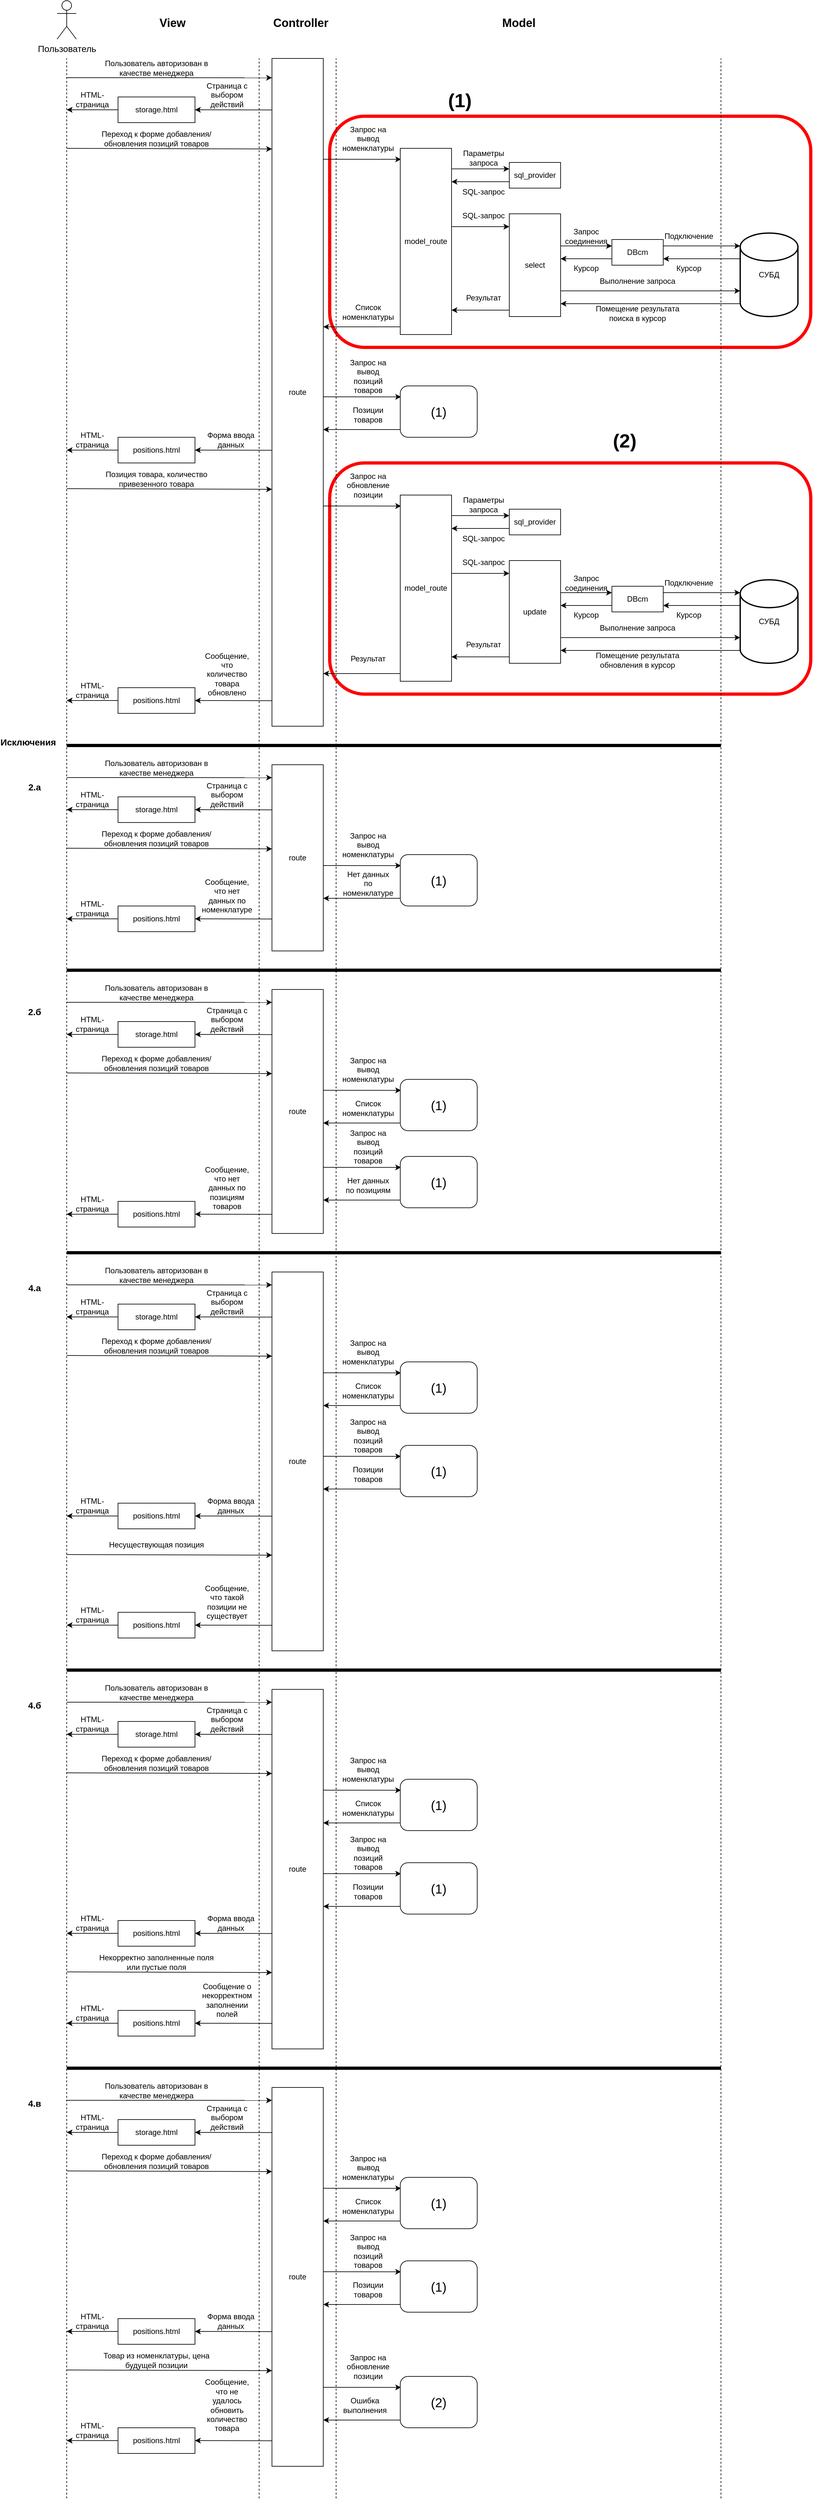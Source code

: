 <mxfile version="26.0.4">
  <diagram name="Страница — 1" id="qYMcQZidO0-yW6cIo81G">
    <mxGraphModel dx="2193" dy="1055" grid="1" gridSize="10" guides="0" tooltips="1" connect="0" arrows="0" fold="1" page="0" pageScale="1" pageWidth="827" pageHeight="1169" math="0" shadow="0">
      <root>
        <mxCell id="0" />
        <mxCell id="1" parent="0" />
        <mxCell id="ZzH8zip-plvJm0lQ5IYc-30" value="" style="rounded=1;whiteSpace=wrap;html=1;textOpacity=0;strokeWidth=5;perimeterSpacing=0;fillColor=none;strokeColor=#ff0000;" parent="1" vertex="1">
          <mxGeometry x="450" y="790" width="750" height="360" as="geometry" />
        </mxCell>
        <mxCell id="RGtAdJCoP5h75ATYD8qg-53" value="" style="rounded=1;whiteSpace=wrap;html=1;textOpacity=0;strokeWidth=5;perimeterSpacing=0;fillColor=none;strokeColor=#ff0000;" parent="1" vertex="1">
          <mxGeometry x="450" y="250" width="750" height="360" as="geometry" />
        </mxCell>
        <mxCell id="RGtAdJCoP5h75ATYD8qg-1" value="&lt;font style=&quot;font-size: 14px;&quot;&gt;Пользователь&lt;/font&gt;&lt;div style=&quot;font-size: 14px;&quot;&gt;&lt;br&gt;&lt;/div&gt;" style="shape=umlActor;verticalLabelPosition=bottom;verticalAlign=top;html=1;outlineConnect=0;" parent="1" vertex="1">
          <mxGeometry x="25" y="70" width="30" height="60" as="geometry" />
        </mxCell>
        <mxCell id="RGtAdJCoP5h75ATYD8qg-4" value="" style="endArrow=none;dashed=1;html=1;rounded=0;" parent="1" edge="1">
          <mxGeometry width="50" height="50" relative="1" as="geometry">
            <mxPoint x="40" y="3960" as="sourcePoint" />
            <mxPoint x="40" y="160" as="targetPoint" />
          </mxGeometry>
        </mxCell>
        <mxCell id="RGtAdJCoP5h75ATYD8qg-5" value="" style="endArrow=classic;html=1;rounded=0;entryX=0;entryY=0.051;entryDx=0;entryDy=0;entryPerimeter=0;" parent="1" edge="1">
          <mxGeometry width="50" height="50" relative="1" as="geometry">
            <mxPoint x="40" y="190" as="sourcePoint" />
            <mxPoint x="360" y="190.09" as="targetPoint" />
          </mxGeometry>
        </mxCell>
        <mxCell id="RGtAdJCoP5h75ATYD8qg-6" value="Пользователь авторизован в качестве менеджера" style="text;html=1;align=center;verticalAlign=middle;whiteSpace=wrap;rounded=0;" parent="1" vertex="1">
          <mxGeometry x="80" y="160" width="200" height="30" as="geometry" />
        </mxCell>
        <mxCell id="RGtAdJCoP5h75ATYD8qg-7" value="route" style="rounded=0;whiteSpace=wrap;html=1;" parent="1" vertex="1">
          <mxGeometry x="360" y="160" width="80" height="1040" as="geometry" />
        </mxCell>
        <mxCell id="RGtAdJCoP5h75ATYD8qg-27" value="" style="endArrow=classic;html=1;rounded=0;exitX=0;exitY=0.136;exitDx=0;exitDy=0;exitPerimeter=0;" parent="1" edge="1">
          <mxGeometry width="50" height="50" relative="1" as="geometry">
            <mxPoint x="360" y="240.24" as="sourcePoint" />
            <mxPoint x="240" y="240" as="targetPoint" />
          </mxGeometry>
        </mxCell>
        <mxCell id="RGtAdJCoP5h75ATYD8qg-28" value="storage.html" style="rounded=0;whiteSpace=wrap;html=1;" parent="1" vertex="1">
          <mxGeometry x="120" y="220" width="120" height="40" as="geometry" />
        </mxCell>
        <mxCell id="RGtAdJCoP5h75ATYD8qg-29" value="" style="endArrow=classic;html=1;rounded=0;" parent="1" edge="1">
          <mxGeometry width="50" height="50" relative="1" as="geometry">
            <mxPoint x="120" y="240" as="sourcePoint" />
            <mxPoint x="40" y="240" as="targetPoint" />
          </mxGeometry>
        </mxCell>
        <mxCell id="RGtAdJCoP5h75ATYD8qg-30" value="" style="endArrow=classic;html=1;rounded=0;" parent="1" edge="1">
          <mxGeometry width="50" height="50" relative="1" as="geometry">
            <mxPoint x="40" y="300" as="sourcePoint" />
            <mxPoint x="360" y="301" as="targetPoint" />
          </mxGeometry>
        </mxCell>
        <mxCell id="RGtAdJCoP5h75ATYD8qg-31" value="Страница с выбором действий" style="text;html=1;align=center;verticalAlign=middle;whiteSpace=wrap;rounded=0;" parent="1" vertex="1">
          <mxGeometry x="240" y="196" width="100" height="41" as="geometry" />
        </mxCell>
        <mxCell id="RGtAdJCoP5h75ATYD8qg-32" value="HTML-страница" style="text;html=1;align=center;verticalAlign=middle;whiteSpace=wrap;rounded=0;" parent="1" vertex="1">
          <mxGeometry x="40" y="210" width="80" height="27" as="geometry" />
        </mxCell>
        <mxCell id="RGtAdJCoP5h75ATYD8qg-33" value="Переход к форме добавления/обновления позиций товаров" style="text;html=1;align=center;verticalAlign=middle;whiteSpace=wrap;rounded=0;" parent="1" vertex="1">
          <mxGeometry x="80" y="270" width="200" height="30" as="geometry" />
        </mxCell>
        <mxCell id="RGtAdJCoP5h75ATYD8qg-34" value="" style="endArrow=none;dashed=1;html=1;rounded=0;" parent="1" edge="1">
          <mxGeometry width="50" height="50" relative="1" as="geometry">
            <mxPoint x="340" y="3960" as="sourcePoint" />
            <mxPoint x="340" y="160" as="targetPoint" />
          </mxGeometry>
        </mxCell>
        <mxCell id="RGtAdJCoP5h75ATYD8qg-35" value="View" style="text;html=1;align=center;verticalAlign=middle;whiteSpace=wrap;rounded=0;fontSize=18;fontStyle=1" parent="1" vertex="1">
          <mxGeometry x="110" y="90" width="190" height="30" as="geometry" />
        </mxCell>
        <mxCell id="RGtAdJCoP5h75ATYD8qg-36" value="Controller" style="text;html=1;align=center;verticalAlign=middle;whiteSpace=wrap;rounded=0;fontSize=18;fontStyle=1" parent="1" vertex="1">
          <mxGeometry x="310" y="90" width="190" height="30" as="geometry" />
        </mxCell>
        <mxCell id="RGtAdJCoP5h75ATYD8qg-37" value="" style="endArrow=none;dashed=1;html=1;rounded=0;" parent="1" edge="1">
          <mxGeometry width="50" height="50" relative="1" as="geometry">
            <mxPoint x="460" y="3960" as="sourcePoint" />
            <mxPoint x="460" y="160" as="targetPoint" />
          </mxGeometry>
        </mxCell>
        <mxCell id="RGtAdJCoP5h75ATYD8qg-38" value="Model" style="text;html=1;align=center;verticalAlign=middle;whiteSpace=wrap;rounded=0;fontSize=18;fontStyle=1" parent="1" vertex="1">
          <mxGeometry x="650" y="90" width="190" height="30" as="geometry" />
        </mxCell>
        <mxCell id="RGtAdJCoP5h75ATYD8qg-39" value="" style="endArrow=none;dashed=1;html=1;rounded=0;" parent="1" edge="1">
          <mxGeometry width="50" height="50" relative="1" as="geometry">
            <mxPoint x="1060" y="3960" as="sourcePoint" />
            <mxPoint x="1060" y="160" as="targetPoint" />
          </mxGeometry>
        </mxCell>
        <mxCell id="RGtAdJCoP5h75ATYD8qg-54" value="(1)" style="text;html=1;align=center;verticalAlign=middle;whiteSpace=wrap;rounded=0;fontSize=30;fontStyle=1" parent="1" vertex="1">
          <mxGeometry x="633" y="210" width="40" height="30" as="geometry" />
        </mxCell>
        <mxCell id="RGtAdJCoP5h75ATYD8qg-55" value="&lt;font style=&quot;font-size: 14px;&quot;&gt;&lt;b&gt;Исключения&lt;/b&gt;&lt;/font&gt;" style="text;html=1;align=center;verticalAlign=middle;whiteSpace=wrap;rounded=0;" parent="1" vertex="1">
          <mxGeometry x="-60" y="1210" width="80" height="30" as="geometry" />
        </mxCell>
        <mxCell id="RGtAdJCoP5h75ATYD8qg-56" value="&lt;font style=&quot;font-size: 14px;&quot;&gt;&lt;b&gt;4.б&lt;/b&gt;&lt;/font&gt;" style="text;html=1;align=center;verticalAlign=middle;whiteSpace=wrap;rounded=0;" parent="1" vertex="1">
          <mxGeometry x="-50" y="2710" width="80" height="30" as="geometry" />
        </mxCell>
        <mxCell id="RGtAdJCoP5h75ATYD8qg-67" value="" style="endArrow=none;html=1;rounded=0;strokeWidth=5;" parent="1" edge="1">
          <mxGeometry width="50" height="50" relative="1" as="geometry">
            <mxPoint x="40" y="1230" as="sourcePoint" />
            <mxPoint x="1060" y="1230" as="targetPoint" />
          </mxGeometry>
        </mxCell>
        <mxCell id="HIFGjbyYwKrJUQ1s1TsJ-1" value="&lt;font style=&quot;font-size: 14px;&quot;&gt;&lt;b&gt;2.а&lt;/b&gt;&lt;/font&gt;" style="text;html=1;align=center;verticalAlign=middle;whiteSpace=wrap;rounded=0;" parent="1" vertex="1">
          <mxGeometry x="-50" y="1280" width="80" height="30" as="geometry" />
        </mxCell>
        <mxCell id="HIFGjbyYwKrJUQ1s1TsJ-7" value="" style="endArrow=none;html=1;rounded=0;strokeWidth=5;" parent="1" edge="1">
          <mxGeometry width="50" height="50" relative="1" as="geometry">
            <mxPoint x="40" y="2670" as="sourcePoint" />
            <mxPoint x="1060" y="2670" as="targetPoint" />
          </mxGeometry>
        </mxCell>
        <mxCell id="DdEWaxvUTUjRp04HUIm7-3" value="" style="endArrow=classic;html=1;rounded=0;exitX=0;exitY=0.136;exitDx=0;exitDy=0;exitPerimeter=0;" parent="1" edge="1">
          <mxGeometry width="50" height="50" relative="1" as="geometry">
            <mxPoint x="360" y="770.24" as="sourcePoint" />
            <mxPoint x="240" y="770" as="targetPoint" />
          </mxGeometry>
        </mxCell>
        <mxCell id="DdEWaxvUTUjRp04HUIm7-4" value="positions.html" style="rounded=0;whiteSpace=wrap;html=1;" parent="1" vertex="1">
          <mxGeometry x="120" y="750" width="120" height="40" as="geometry" />
        </mxCell>
        <mxCell id="DdEWaxvUTUjRp04HUIm7-5" value="Форма ввода данных" style="text;html=1;align=center;verticalAlign=middle;whiteSpace=wrap;rounded=0;" parent="1" vertex="1">
          <mxGeometry x="256" y="740" width="80" height="27" as="geometry" />
        </mxCell>
        <mxCell id="DdEWaxvUTUjRp04HUIm7-6" value="HTML-страница" style="text;html=1;align=center;verticalAlign=middle;whiteSpace=wrap;rounded=0;" parent="1" vertex="1">
          <mxGeometry x="40" y="740" width="80" height="27" as="geometry" />
        </mxCell>
        <mxCell id="DdEWaxvUTUjRp04HUIm7-7" value="" style="endArrow=classic;html=1;rounded=0;" parent="1" edge="1">
          <mxGeometry width="50" height="50" relative="1" as="geometry">
            <mxPoint x="120" y="770" as="sourcePoint" />
            <mxPoint x="40" y="770" as="targetPoint" />
          </mxGeometry>
        </mxCell>
        <mxCell id="DdEWaxvUTUjRp04HUIm7-8" value="" style="endArrow=classic;html=1;rounded=0;" parent="1" edge="1">
          <mxGeometry width="50" height="50" relative="1" as="geometry">
            <mxPoint x="40" y="830" as="sourcePoint" />
            <mxPoint x="360" y="831" as="targetPoint" />
          </mxGeometry>
        </mxCell>
        <mxCell id="DdEWaxvUTUjRp04HUIm7-9" value="Позиция товара, количество привезенного товара" style="text;html=1;align=center;verticalAlign=middle;whiteSpace=wrap;rounded=0;" parent="1" vertex="1">
          <mxGeometry x="80" y="800" width="200" height="30" as="geometry" />
        </mxCell>
        <mxCell id="DdEWaxvUTUjRp04HUIm7-14" value="" style="endArrow=classic;html=1;rounded=0;exitX=0;exitY=0.136;exitDx=0;exitDy=0;exitPerimeter=0;" parent="1" edge="1">
          <mxGeometry width="50" height="50" relative="1" as="geometry">
            <mxPoint x="360" y="1160.24" as="sourcePoint" />
            <mxPoint x="240" y="1160" as="targetPoint" />
          </mxGeometry>
        </mxCell>
        <mxCell id="DdEWaxvUTUjRp04HUIm7-15" value="positions.html" style="rounded=0;whiteSpace=wrap;html=1;" parent="1" vertex="1">
          <mxGeometry x="120" y="1140" width="120" height="40" as="geometry" />
        </mxCell>
        <mxCell id="DdEWaxvUTUjRp04HUIm7-16" value="Сообщение, что количество товара обновлено" style="text;html=1;align=center;verticalAlign=middle;whiteSpace=wrap;rounded=0;" parent="1" vertex="1">
          <mxGeometry x="250" y="1080" width="80" height="77" as="geometry" />
        </mxCell>
        <mxCell id="DdEWaxvUTUjRp04HUIm7-17" value="HTML-страница" style="text;html=1;align=center;verticalAlign=middle;whiteSpace=wrap;rounded=0;" parent="1" vertex="1">
          <mxGeometry x="40" y="1130" width="80" height="27" as="geometry" />
        </mxCell>
        <mxCell id="DdEWaxvUTUjRp04HUIm7-18" value="" style="endArrow=classic;html=1;rounded=0;" parent="1" edge="1">
          <mxGeometry width="50" height="50" relative="1" as="geometry">
            <mxPoint x="120" y="1160" as="sourcePoint" />
            <mxPoint x="40" y="1160" as="targetPoint" />
          </mxGeometry>
        </mxCell>
        <mxCell id="DdEWaxvUTUjRp04HUIm7-94" value="&lt;font style=&quot;font-size: 14px;&quot;&gt;&lt;b&gt;4.в&lt;/b&gt;&lt;/font&gt;" style="text;html=1;align=center;verticalAlign=middle;whiteSpace=wrap;rounded=0;" parent="1" vertex="1">
          <mxGeometry x="-50" y="3330" width="80" height="30" as="geometry" />
        </mxCell>
        <mxCell id="DdEWaxvUTUjRp04HUIm7-95" value="" style="endArrow=none;html=1;rounded=0;strokeWidth=5;" parent="1" edge="1">
          <mxGeometry width="50" height="50" relative="1" as="geometry">
            <mxPoint x="40" y="3290" as="sourcePoint" />
            <mxPoint x="1060" y="3290" as="targetPoint" />
          </mxGeometry>
        </mxCell>
        <mxCell id="Lu8lod0RweKCpHLHDI5q-27" value="" style="endArrow=classic;html=1;rounded=0;entryX=0.016;entryY=0.063;entryDx=0;entryDy=0;entryPerimeter=0;" parent="1" edge="1">
          <mxGeometry width="50" height="50" relative="1" as="geometry">
            <mxPoint x="440" y="317" as="sourcePoint" />
            <mxPoint x="561.28" y="317.09" as="targetPoint" />
          </mxGeometry>
        </mxCell>
        <mxCell id="Lu8lod0RweKCpHLHDI5q-28" value="Запрос на вывод номенклатуры" style="text;html=1;align=center;verticalAlign=middle;whiteSpace=wrap;rounded=0;" parent="1" vertex="1">
          <mxGeometry x="470" y="260" width="80" height="50" as="geometry" />
        </mxCell>
        <mxCell id="Lu8lod0RweKCpHLHDI5q-29" value="model_route" style="rounded=0;whiteSpace=wrap;html=1;" parent="1" vertex="1">
          <mxGeometry x="560" y="300" width="80" height="290" as="geometry" />
        </mxCell>
        <mxCell id="Lu8lod0RweKCpHLHDI5q-30" value="sql_provider" style="rounded=0;whiteSpace=wrap;html=1;" parent="1" vertex="1">
          <mxGeometry x="730" y="322" width="80" height="40" as="geometry" />
        </mxCell>
        <mxCell id="Lu8lod0RweKCpHLHDI5q-31" value="select" style="rounded=0;whiteSpace=wrap;html=1;" parent="1" vertex="1">
          <mxGeometry x="730" y="402" width="80" height="160" as="geometry" />
        </mxCell>
        <mxCell id="Lu8lod0RweKCpHLHDI5q-32" value="DBcm" style="rounded=0;whiteSpace=wrap;html=1;" parent="1" vertex="1">
          <mxGeometry x="890" y="442" width="80" height="40" as="geometry" />
        </mxCell>
        <mxCell id="Lu8lod0RweKCpHLHDI5q-33" value="СУБД" style="strokeWidth=2;html=1;shape=mxgraph.flowchart.database;whiteSpace=wrap;" parent="1" vertex="1">
          <mxGeometry x="1090" y="432" width="90" height="130" as="geometry" />
        </mxCell>
        <mxCell id="Lu8lod0RweKCpHLHDI5q-34" value="" style="endArrow=classic;html=1;rounded=0;" parent="1" edge="1">
          <mxGeometry width="50" height="50" relative="1" as="geometry">
            <mxPoint x="640" y="332" as="sourcePoint" />
            <mxPoint x="730" y="332" as="targetPoint" />
          </mxGeometry>
        </mxCell>
        <mxCell id="Lu8lod0RweKCpHLHDI5q-35" value="" style="endArrow=classic;html=1;rounded=0;" parent="1" edge="1">
          <mxGeometry width="50" height="50" relative="1" as="geometry">
            <mxPoint x="730" y="352" as="sourcePoint" />
            <mxPoint x="640" y="352" as="targetPoint" />
          </mxGeometry>
        </mxCell>
        <mxCell id="Lu8lod0RweKCpHLHDI5q-36" value="" style="endArrow=classic;html=1;rounded=0;" parent="1" edge="1">
          <mxGeometry width="50" height="50" relative="1" as="geometry">
            <mxPoint x="640" y="422" as="sourcePoint" />
            <mxPoint x="730" y="422" as="targetPoint" />
          </mxGeometry>
        </mxCell>
        <mxCell id="Lu8lod0RweKCpHLHDI5q-37" value="" style="endArrow=classic;html=1;rounded=0;" parent="1" edge="1">
          <mxGeometry width="50" height="50" relative="1" as="geometry">
            <mxPoint x="810" y="452" as="sourcePoint" />
            <mxPoint x="890" y="452" as="targetPoint" />
          </mxGeometry>
        </mxCell>
        <mxCell id="Lu8lod0RweKCpHLHDI5q-38" value="" style="endArrow=classic;html=1;rounded=0;" parent="1" edge="1">
          <mxGeometry width="50" height="50" relative="1" as="geometry">
            <mxPoint x="890" y="472" as="sourcePoint" />
            <mxPoint x="810" y="472" as="targetPoint" />
          </mxGeometry>
        </mxCell>
        <mxCell id="Lu8lod0RweKCpHLHDI5q-39" value="" style="endArrow=classic;html=1;rounded=0;entryX=0;entryY=0.154;entryDx=0;entryDy=0;entryPerimeter=0;" parent="1" target="Lu8lod0RweKCpHLHDI5q-33" edge="1">
          <mxGeometry width="50" height="50" relative="1" as="geometry">
            <mxPoint x="970" y="452" as="sourcePoint" />
            <mxPoint x="1050" y="452" as="targetPoint" />
          </mxGeometry>
        </mxCell>
        <mxCell id="Lu8lod0RweKCpHLHDI5q-40" value="" style="endArrow=classic;html=1;rounded=0;exitX=0;exitY=0.308;exitDx=0;exitDy=0;exitPerimeter=0;" parent="1" source="Lu8lod0RweKCpHLHDI5q-33" edge="1">
          <mxGeometry width="50" height="50" relative="1" as="geometry">
            <mxPoint x="1050" y="472" as="sourcePoint" />
            <mxPoint x="970" y="472" as="targetPoint" />
          </mxGeometry>
        </mxCell>
        <mxCell id="Lu8lod0RweKCpHLHDI5q-41" value="" style="endArrow=classic;html=1;rounded=0;entryX=0;entryY=0.692;entryDx=0;entryDy=0;entryPerimeter=0;" parent="1" target="Lu8lod0RweKCpHLHDI5q-33" edge="1">
          <mxGeometry width="50" height="50" relative="1" as="geometry">
            <mxPoint x="810" y="522" as="sourcePoint" />
            <mxPoint x="890" y="522" as="targetPoint" />
          </mxGeometry>
        </mxCell>
        <mxCell id="Lu8lod0RweKCpHLHDI5q-42" value="" style="endArrow=classic;html=1;rounded=0;exitX=0;exitY=0.846;exitDx=0;exitDy=0;exitPerimeter=0;" parent="1" source="Lu8lod0RweKCpHLHDI5q-33" edge="1">
          <mxGeometry width="50" height="50" relative="1" as="geometry">
            <mxPoint x="1050" y="542" as="sourcePoint" />
            <mxPoint x="810" y="542" as="targetPoint" />
          </mxGeometry>
        </mxCell>
        <mxCell id="Lu8lod0RweKCpHLHDI5q-43" value="" style="endArrow=classic;html=1;rounded=0;" parent="1" edge="1">
          <mxGeometry width="50" height="50" relative="1" as="geometry">
            <mxPoint x="730" y="552" as="sourcePoint" />
            <mxPoint x="640" y="552" as="targetPoint" />
          </mxGeometry>
        </mxCell>
        <mxCell id="Lu8lod0RweKCpHLHDI5q-44" value="Параметры запроса" style="text;html=1;align=center;verticalAlign=middle;whiteSpace=wrap;rounded=0;" parent="1" vertex="1">
          <mxGeometry x="650" y="300" width="80" height="30" as="geometry" />
        </mxCell>
        <mxCell id="Lu8lod0RweKCpHLHDI5q-45" value="SQL-запрос" style="text;html=1;align=center;verticalAlign=middle;whiteSpace=wrap;rounded=0;" parent="1" vertex="1">
          <mxGeometry x="650" y="355" width="80" height="26" as="geometry" />
        </mxCell>
        <mxCell id="Lu8lod0RweKCpHLHDI5q-46" value="SQL-запрос" style="text;html=1;align=center;verticalAlign=middle;whiteSpace=wrap;rounded=0;" parent="1" vertex="1">
          <mxGeometry x="650" y="392" width="80" height="26" as="geometry" />
        </mxCell>
        <mxCell id="Lu8lod0RweKCpHLHDI5q-47" value="Запрос соединения" style="text;html=1;align=center;verticalAlign=middle;whiteSpace=wrap;rounded=0;" parent="1" vertex="1">
          <mxGeometry x="810" y="422" width="80" height="30" as="geometry" />
        </mxCell>
        <mxCell id="Lu8lod0RweKCpHLHDI5q-48" value="Курсор" style="text;html=1;align=center;verticalAlign=middle;whiteSpace=wrap;rounded=0;" parent="1" vertex="1">
          <mxGeometry x="810" y="472" width="80" height="30" as="geometry" />
        </mxCell>
        <mxCell id="Lu8lod0RweKCpHLHDI5q-49" value="Подключение" style="text;html=1;align=center;verticalAlign=middle;whiteSpace=wrap;rounded=0;" parent="1" vertex="1">
          <mxGeometry x="970" y="422" width="80" height="30" as="geometry" />
        </mxCell>
        <mxCell id="Lu8lod0RweKCpHLHDI5q-50" value="Курсор" style="text;html=1;align=center;verticalAlign=middle;whiteSpace=wrap;rounded=0;" parent="1" vertex="1">
          <mxGeometry x="970" y="472" width="80" height="30" as="geometry" />
        </mxCell>
        <mxCell id="Lu8lod0RweKCpHLHDI5q-51" value="Выполнение запроса" style="text;html=1;align=center;verticalAlign=middle;whiteSpace=wrap;rounded=0;" parent="1" vertex="1">
          <mxGeometry x="860" y="492" width="140" height="30" as="geometry" />
        </mxCell>
        <mxCell id="Lu8lod0RweKCpHLHDI5q-52" value="Помещение результата поиска в курсор" style="text;html=1;align=center;verticalAlign=middle;whiteSpace=wrap;rounded=0;" parent="1" vertex="1">
          <mxGeometry x="860" y="542" width="140" height="30" as="geometry" />
        </mxCell>
        <mxCell id="Lu8lod0RweKCpHLHDI5q-53" value="Результат" style="text;html=1;align=center;verticalAlign=middle;whiteSpace=wrap;rounded=0;" parent="1" vertex="1">
          <mxGeometry x="650" y="518" width="80" height="30" as="geometry" />
        </mxCell>
        <mxCell id="Lu8lod0RweKCpHLHDI5q-56" value="" style="endArrow=classic;html=1;rounded=0;" parent="1" edge="1">
          <mxGeometry width="50" height="50" relative="1" as="geometry">
            <mxPoint x="560" y="578" as="sourcePoint" />
            <mxPoint x="440" y="578" as="targetPoint" />
          </mxGeometry>
        </mxCell>
        <mxCell id="Lu8lod0RweKCpHLHDI5q-57" value="Список номенклатуры" style="text;html=1;align=center;verticalAlign=middle;whiteSpace=wrap;rounded=0;" parent="1" vertex="1">
          <mxGeometry x="470" y="540" width="80" height="30" as="geometry" />
        </mxCell>
        <mxCell id="SEVuWqQRhjCVsW-LJ6NR-1" value="" style="endArrow=classic;html=1;rounded=0;entryX=0.016;entryY=0.063;entryDx=0;entryDy=0;entryPerimeter=0;" parent="1" edge="1">
          <mxGeometry width="50" height="50" relative="1" as="geometry">
            <mxPoint x="440" y="687" as="sourcePoint" />
            <mxPoint x="561.28" y="687.09" as="targetPoint" />
          </mxGeometry>
        </mxCell>
        <mxCell id="SEVuWqQRhjCVsW-LJ6NR-2" value="Запрос на вывод позиций товаров" style="text;html=1;align=center;verticalAlign=middle;whiteSpace=wrap;rounded=0;" parent="1" vertex="1">
          <mxGeometry x="470" y="630" width="80" height="50" as="geometry" />
        </mxCell>
        <mxCell id="SEVuWqQRhjCVsW-LJ6NR-3" value="" style="endArrow=classic;html=1;rounded=0;" parent="1" edge="1">
          <mxGeometry width="50" height="50" relative="1" as="geometry">
            <mxPoint x="560" y="738" as="sourcePoint" />
            <mxPoint x="440" y="738" as="targetPoint" />
          </mxGeometry>
        </mxCell>
        <mxCell id="SEVuWqQRhjCVsW-LJ6NR-4" value="Позиции товаров" style="text;html=1;align=center;verticalAlign=middle;whiteSpace=wrap;rounded=0;" parent="1" vertex="1">
          <mxGeometry x="470" y="700" width="80" height="30" as="geometry" />
        </mxCell>
        <mxCell id="SEVuWqQRhjCVsW-LJ6NR-5" value="&lt;font style=&quot;font-size: 20px;&quot;&gt;(1)&lt;/font&gt;" style="rounded=1;whiteSpace=wrap;html=1;" parent="1" vertex="1">
          <mxGeometry x="560" y="670" width="120" height="80" as="geometry" />
        </mxCell>
        <mxCell id="ZzH8zip-plvJm0lQ5IYc-1" value="" style="endArrow=classic;html=1;rounded=0;entryX=0.016;entryY=0.063;entryDx=0;entryDy=0;entryPerimeter=0;" parent="1" edge="1">
          <mxGeometry width="50" height="50" relative="1" as="geometry">
            <mxPoint x="440" y="857" as="sourcePoint" />
            <mxPoint x="561.28" y="857.09" as="targetPoint" />
          </mxGeometry>
        </mxCell>
        <mxCell id="ZzH8zip-plvJm0lQ5IYc-2" value="Запрос на обновление позиции" style="text;html=1;align=center;verticalAlign=middle;whiteSpace=wrap;rounded=0;" parent="1" vertex="1">
          <mxGeometry x="470" y="800" width="80" height="50" as="geometry" />
        </mxCell>
        <mxCell id="ZzH8zip-plvJm0lQ5IYc-3" value="model_route" style="rounded=0;whiteSpace=wrap;html=1;" parent="1" vertex="1">
          <mxGeometry x="560" y="840" width="80" height="290" as="geometry" />
        </mxCell>
        <mxCell id="ZzH8zip-plvJm0lQ5IYc-4" value="" style="endArrow=classic;html=1;rounded=0;" parent="1" edge="1">
          <mxGeometry width="50" height="50" relative="1" as="geometry">
            <mxPoint x="560" y="1118" as="sourcePoint" />
            <mxPoint x="440" y="1118" as="targetPoint" />
          </mxGeometry>
        </mxCell>
        <mxCell id="ZzH8zip-plvJm0lQ5IYc-5" value="Результат" style="text;html=1;align=center;verticalAlign=middle;whiteSpace=wrap;rounded=0;" parent="1" vertex="1">
          <mxGeometry x="470" y="1080" width="80" height="30" as="geometry" />
        </mxCell>
        <mxCell id="ZzH8zip-plvJm0lQ5IYc-6" value="sql_provider" style="rounded=0;whiteSpace=wrap;html=1;" parent="1" vertex="1">
          <mxGeometry x="730" y="862" width="80" height="40" as="geometry" />
        </mxCell>
        <mxCell id="ZzH8zip-plvJm0lQ5IYc-7" value="update" style="rounded=0;whiteSpace=wrap;html=1;" parent="1" vertex="1">
          <mxGeometry x="730" y="942" width="80" height="160" as="geometry" />
        </mxCell>
        <mxCell id="ZzH8zip-plvJm0lQ5IYc-8" value="DBcm" style="rounded=0;whiteSpace=wrap;html=1;" parent="1" vertex="1">
          <mxGeometry x="890" y="982" width="80" height="40" as="geometry" />
        </mxCell>
        <mxCell id="ZzH8zip-plvJm0lQ5IYc-9" value="СУБД" style="strokeWidth=2;html=1;shape=mxgraph.flowchart.database;whiteSpace=wrap;" parent="1" vertex="1">
          <mxGeometry x="1090" y="972" width="90" height="130" as="geometry" />
        </mxCell>
        <mxCell id="ZzH8zip-plvJm0lQ5IYc-10" value="" style="endArrow=classic;html=1;rounded=0;" parent="1" edge="1">
          <mxGeometry width="50" height="50" relative="1" as="geometry">
            <mxPoint x="640" y="872" as="sourcePoint" />
            <mxPoint x="730" y="872" as="targetPoint" />
          </mxGeometry>
        </mxCell>
        <mxCell id="ZzH8zip-plvJm0lQ5IYc-11" value="" style="endArrow=classic;html=1;rounded=0;" parent="1" edge="1">
          <mxGeometry width="50" height="50" relative="1" as="geometry">
            <mxPoint x="730" y="892" as="sourcePoint" />
            <mxPoint x="640" y="892" as="targetPoint" />
          </mxGeometry>
        </mxCell>
        <mxCell id="ZzH8zip-plvJm0lQ5IYc-12" value="" style="endArrow=classic;html=1;rounded=0;" parent="1" edge="1">
          <mxGeometry width="50" height="50" relative="1" as="geometry">
            <mxPoint x="640" y="962" as="sourcePoint" />
            <mxPoint x="730" y="962" as="targetPoint" />
          </mxGeometry>
        </mxCell>
        <mxCell id="ZzH8zip-plvJm0lQ5IYc-13" value="" style="endArrow=classic;html=1;rounded=0;" parent="1" edge="1">
          <mxGeometry width="50" height="50" relative="1" as="geometry">
            <mxPoint x="810" y="992" as="sourcePoint" />
            <mxPoint x="890" y="992" as="targetPoint" />
          </mxGeometry>
        </mxCell>
        <mxCell id="ZzH8zip-plvJm0lQ5IYc-14" value="" style="endArrow=classic;html=1;rounded=0;" parent="1" edge="1">
          <mxGeometry width="50" height="50" relative="1" as="geometry">
            <mxPoint x="890" y="1012" as="sourcePoint" />
            <mxPoint x="810" y="1012" as="targetPoint" />
          </mxGeometry>
        </mxCell>
        <mxCell id="ZzH8zip-plvJm0lQ5IYc-15" value="" style="endArrow=classic;html=1;rounded=0;entryX=0;entryY=0.154;entryDx=0;entryDy=0;entryPerimeter=0;" parent="1" target="ZzH8zip-plvJm0lQ5IYc-9" edge="1">
          <mxGeometry width="50" height="50" relative="1" as="geometry">
            <mxPoint x="970" y="992" as="sourcePoint" />
            <mxPoint x="1050" y="992" as="targetPoint" />
          </mxGeometry>
        </mxCell>
        <mxCell id="ZzH8zip-plvJm0lQ5IYc-16" value="" style="endArrow=classic;html=1;rounded=0;exitX=0;exitY=0.308;exitDx=0;exitDy=0;exitPerimeter=0;" parent="1" source="ZzH8zip-plvJm0lQ5IYc-9" edge="1">
          <mxGeometry width="50" height="50" relative="1" as="geometry">
            <mxPoint x="1050" y="1012" as="sourcePoint" />
            <mxPoint x="970" y="1012" as="targetPoint" />
          </mxGeometry>
        </mxCell>
        <mxCell id="ZzH8zip-plvJm0lQ5IYc-17" value="" style="endArrow=classic;html=1;rounded=0;entryX=0;entryY=0.692;entryDx=0;entryDy=0;entryPerimeter=0;" parent="1" target="ZzH8zip-plvJm0lQ5IYc-9" edge="1">
          <mxGeometry width="50" height="50" relative="1" as="geometry">
            <mxPoint x="810" y="1062" as="sourcePoint" />
            <mxPoint x="890" y="1062" as="targetPoint" />
          </mxGeometry>
        </mxCell>
        <mxCell id="ZzH8zip-plvJm0lQ5IYc-18" value="" style="endArrow=classic;html=1;rounded=0;exitX=0;exitY=0.846;exitDx=0;exitDy=0;exitPerimeter=0;" parent="1" source="ZzH8zip-plvJm0lQ5IYc-9" edge="1">
          <mxGeometry width="50" height="50" relative="1" as="geometry">
            <mxPoint x="1050" y="1082" as="sourcePoint" />
            <mxPoint x="810" y="1082" as="targetPoint" />
          </mxGeometry>
        </mxCell>
        <mxCell id="ZzH8zip-plvJm0lQ5IYc-19" value="" style="endArrow=classic;html=1;rounded=0;" parent="1" edge="1">
          <mxGeometry width="50" height="50" relative="1" as="geometry">
            <mxPoint x="730" y="1092" as="sourcePoint" />
            <mxPoint x="640" y="1092" as="targetPoint" />
          </mxGeometry>
        </mxCell>
        <mxCell id="ZzH8zip-plvJm0lQ5IYc-20" value="Параметры запроса" style="text;html=1;align=center;verticalAlign=middle;whiteSpace=wrap;rounded=0;" parent="1" vertex="1">
          <mxGeometry x="650" y="840" width="80" height="30" as="geometry" />
        </mxCell>
        <mxCell id="ZzH8zip-plvJm0lQ5IYc-21" value="SQL-запрос" style="text;html=1;align=center;verticalAlign=middle;whiteSpace=wrap;rounded=0;" parent="1" vertex="1">
          <mxGeometry x="650" y="895" width="80" height="26" as="geometry" />
        </mxCell>
        <mxCell id="ZzH8zip-plvJm0lQ5IYc-22" value="SQL-запрос" style="text;html=1;align=center;verticalAlign=middle;whiteSpace=wrap;rounded=0;" parent="1" vertex="1">
          <mxGeometry x="650" y="932" width="80" height="26" as="geometry" />
        </mxCell>
        <mxCell id="ZzH8zip-plvJm0lQ5IYc-23" value="Запрос соединения" style="text;html=1;align=center;verticalAlign=middle;whiteSpace=wrap;rounded=0;" parent="1" vertex="1">
          <mxGeometry x="810" y="962" width="80" height="30" as="geometry" />
        </mxCell>
        <mxCell id="ZzH8zip-plvJm0lQ5IYc-24" value="Курсор" style="text;html=1;align=center;verticalAlign=middle;whiteSpace=wrap;rounded=0;" parent="1" vertex="1">
          <mxGeometry x="810" y="1012" width="80" height="30" as="geometry" />
        </mxCell>
        <mxCell id="ZzH8zip-plvJm0lQ5IYc-25" value="Подключение" style="text;html=1;align=center;verticalAlign=middle;whiteSpace=wrap;rounded=0;" parent="1" vertex="1">
          <mxGeometry x="970" y="962" width="80" height="30" as="geometry" />
        </mxCell>
        <mxCell id="ZzH8zip-plvJm0lQ5IYc-26" value="Курсор" style="text;html=1;align=center;verticalAlign=middle;whiteSpace=wrap;rounded=0;" parent="1" vertex="1">
          <mxGeometry x="970" y="1012" width="80" height="30" as="geometry" />
        </mxCell>
        <mxCell id="ZzH8zip-plvJm0lQ5IYc-27" value="Выполнение запроса" style="text;html=1;align=center;verticalAlign=middle;whiteSpace=wrap;rounded=0;" parent="1" vertex="1">
          <mxGeometry x="860" y="1032" width="140" height="30" as="geometry" />
        </mxCell>
        <mxCell id="ZzH8zip-plvJm0lQ5IYc-28" value="Помещение результата обновления в курсор" style="text;html=1;align=center;verticalAlign=middle;whiteSpace=wrap;rounded=0;" parent="1" vertex="1">
          <mxGeometry x="860" y="1082" width="140" height="30" as="geometry" />
        </mxCell>
        <mxCell id="ZzH8zip-plvJm0lQ5IYc-29" value="Результат" style="text;html=1;align=center;verticalAlign=middle;whiteSpace=wrap;rounded=0;" parent="1" vertex="1">
          <mxGeometry x="650" y="1058" width="80" height="30" as="geometry" />
        </mxCell>
        <mxCell id="ZzH8zip-plvJm0lQ5IYc-31" value="(2)" style="text;html=1;align=center;verticalAlign=middle;whiteSpace=wrap;rounded=0;fontSize=30;fontStyle=1" parent="1" vertex="1">
          <mxGeometry x="890" y="740" width="40" height="30" as="geometry" />
        </mxCell>
        <mxCell id="ZzH8zip-plvJm0lQ5IYc-32" value="" style="endArrow=classic;html=1;rounded=0;entryX=0;entryY=0.051;entryDx=0;entryDy=0;entryPerimeter=0;" parent="1" edge="1">
          <mxGeometry width="50" height="50" relative="1" as="geometry">
            <mxPoint x="40" y="1280" as="sourcePoint" />
            <mxPoint x="360" y="1280.09" as="targetPoint" />
          </mxGeometry>
        </mxCell>
        <mxCell id="ZzH8zip-plvJm0lQ5IYc-33" value="Пользователь авторизован в качестве менеджера" style="text;html=1;align=center;verticalAlign=middle;whiteSpace=wrap;rounded=0;" parent="1" vertex="1">
          <mxGeometry x="80" y="1250" width="200" height="30" as="geometry" />
        </mxCell>
        <mxCell id="ZzH8zip-plvJm0lQ5IYc-34" value="" style="endArrow=classic;html=1;rounded=0;exitX=0;exitY=0.136;exitDx=0;exitDy=0;exitPerimeter=0;" parent="1" edge="1">
          <mxGeometry width="50" height="50" relative="1" as="geometry">
            <mxPoint x="360" y="1330.24" as="sourcePoint" />
            <mxPoint x="240" y="1330" as="targetPoint" />
          </mxGeometry>
        </mxCell>
        <mxCell id="ZzH8zip-plvJm0lQ5IYc-35" value="storage.html" style="rounded=0;whiteSpace=wrap;html=1;" parent="1" vertex="1">
          <mxGeometry x="120" y="1310" width="120" height="40" as="geometry" />
        </mxCell>
        <mxCell id="ZzH8zip-plvJm0lQ5IYc-36" value="" style="endArrow=classic;html=1;rounded=0;" parent="1" edge="1">
          <mxGeometry width="50" height="50" relative="1" as="geometry">
            <mxPoint x="120" y="1330" as="sourcePoint" />
            <mxPoint x="40" y="1330" as="targetPoint" />
          </mxGeometry>
        </mxCell>
        <mxCell id="ZzH8zip-plvJm0lQ5IYc-37" value="" style="endArrow=classic;html=1;rounded=0;" parent="1" edge="1">
          <mxGeometry width="50" height="50" relative="1" as="geometry">
            <mxPoint x="40" y="1390" as="sourcePoint" />
            <mxPoint x="360" y="1391" as="targetPoint" />
          </mxGeometry>
        </mxCell>
        <mxCell id="ZzH8zip-plvJm0lQ5IYc-38" value="Страница с выбором действий" style="text;html=1;align=center;verticalAlign=middle;whiteSpace=wrap;rounded=0;" parent="1" vertex="1">
          <mxGeometry x="240" y="1286" width="100" height="41" as="geometry" />
        </mxCell>
        <mxCell id="ZzH8zip-plvJm0lQ5IYc-39" value="HTML-страница" style="text;html=1;align=center;verticalAlign=middle;whiteSpace=wrap;rounded=0;" parent="1" vertex="1">
          <mxGeometry x="40" y="1300" width="80" height="27" as="geometry" />
        </mxCell>
        <mxCell id="ZzH8zip-plvJm0lQ5IYc-40" value="Переход к форме добавления/обновления позиций товаров" style="text;html=1;align=center;verticalAlign=middle;whiteSpace=wrap;rounded=0;" parent="1" vertex="1">
          <mxGeometry x="80" y="1360" width="200" height="30" as="geometry" />
        </mxCell>
        <mxCell id="ZzH8zip-plvJm0lQ5IYc-41" value="route" style="rounded=0;whiteSpace=wrap;html=1;" parent="1" vertex="1">
          <mxGeometry x="360" y="1260" width="80" height="290" as="geometry" />
        </mxCell>
        <mxCell id="ZzH8zip-plvJm0lQ5IYc-42" value="" style="endArrow=classic;html=1;rounded=0;entryX=0.016;entryY=0.063;entryDx=0;entryDy=0;entryPerimeter=0;" parent="1" edge="1">
          <mxGeometry width="50" height="50" relative="1" as="geometry">
            <mxPoint x="440" y="1417" as="sourcePoint" />
            <mxPoint x="561.28" y="1417.09" as="targetPoint" />
          </mxGeometry>
        </mxCell>
        <mxCell id="ZzH8zip-plvJm0lQ5IYc-43" value="Запрос на вывод номенклатуры" style="text;html=1;align=center;verticalAlign=middle;whiteSpace=wrap;rounded=0;" parent="1" vertex="1">
          <mxGeometry x="470" y="1360" width="80" height="50" as="geometry" />
        </mxCell>
        <mxCell id="ZzH8zip-plvJm0lQ5IYc-44" value="" style="endArrow=classic;html=1;rounded=0;" parent="1" edge="1">
          <mxGeometry width="50" height="50" relative="1" as="geometry">
            <mxPoint x="560" y="1468" as="sourcePoint" />
            <mxPoint x="440" y="1468" as="targetPoint" />
          </mxGeometry>
        </mxCell>
        <mxCell id="ZzH8zip-plvJm0lQ5IYc-45" value="Нет данных по номенклатуре" style="text;html=1;align=center;verticalAlign=middle;whiteSpace=wrap;rounded=0;" parent="1" vertex="1">
          <mxGeometry x="470" y="1430" width="80" height="30" as="geometry" />
        </mxCell>
        <mxCell id="ZzH8zip-plvJm0lQ5IYc-46" value="&lt;font style=&quot;font-size: 20px;&quot;&gt;(1)&lt;/font&gt;" style="rounded=1;whiteSpace=wrap;html=1;" parent="1" vertex="1">
          <mxGeometry x="560" y="1400" width="120" height="80" as="geometry" />
        </mxCell>
        <mxCell id="ZzH8zip-plvJm0lQ5IYc-47" value="" style="endArrow=classic;html=1;rounded=0;exitX=0;exitY=0.136;exitDx=0;exitDy=0;exitPerimeter=0;" parent="1" edge="1">
          <mxGeometry width="50" height="50" relative="1" as="geometry">
            <mxPoint x="360" y="1500.24" as="sourcePoint" />
            <mxPoint x="240" y="1500" as="targetPoint" />
          </mxGeometry>
        </mxCell>
        <mxCell id="ZzH8zip-plvJm0lQ5IYc-48" value="positions.html" style="rounded=0;whiteSpace=wrap;html=1;" parent="1" vertex="1">
          <mxGeometry x="120" y="1480" width="120" height="40" as="geometry" />
        </mxCell>
        <mxCell id="ZzH8zip-plvJm0lQ5IYc-49" value="Сообщение, что нет данных по номенклатуре" style="text;html=1;align=center;verticalAlign=middle;whiteSpace=wrap;rounded=0;" parent="1" vertex="1">
          <mxGeometry x="250" y="1430" width="80" height="67" as="geometry" />
        </mxCell>
        <mxCell id="ZzH8zip-plvJm0lQ5IYc-50" value="HTML-страница" style="text;html=1;align=center;verticalAlign=middle;whiteSpace=wrap;rounded=0;" parent="1" vertex="1">
          <mxGeometry x="40" y="1470" width="80" height="27" as="geometry" />
        </mxCell>
        <mxCell id="ZzH8zip-plvJm0lQ5IYc-51" value="" style="endArrow=classic;html=1;rounded=0;" parent="1" edge="1">
          <mxGeometry width="50" height="50" relative="1" as="geometry">
            <mxPoint x="120" y="1500" as="sourcePoint" />
            <mxPoint x="40" y="1500" as="targetPoint" />
          </mxGeometry>
        </mxCell>
        <mxCell id="ZzH8zip-plvJm0lQ5IYc-52" value="&lt;font style=&quot;font-size: 14px;&quot;&gt;&lt;b&gt;4.а&lt;/b&gt;&lt;/font&gt;" style="text;html=1;align=center;verticalAlign=middle;whiteSpace=wrap;rounded=0;" parent="1" vertex="1">
          <mxGeometry x="-50" y="2060" width="80" height="30" as="geometry" />
        </mxCell>
        <mxCell id="ZzH8zip-plvJm0lQ5IYc-53" value="" style="endArrow=none;html=1;rounded=0;strokeWidth=5;" parent="1" edge="1">
          <mxGeometry width="50" height="50" relative="1" as="geometry">
            <mxPoint x="40" y="2020" as="sourcePoint" />
            <mxPoint x="1060" y="2020" as="targetPoint" />
          </mxGeometry>
        </mxCell>
        <mxCell id="ZzH8zip-plvJm0lQ5IYc-54" value="" style="endArrow=classic;html=1;rounded=0;entryX=0;entryY=0.051;entryDx=0;entryDy=0;entryPerimeter=0;" parent="1" edge="1">
          <mxGeometry width="50" height="50" relative="1" as="geometry">
            <mxPoint x="40" y="2070" as="sourcePoint" />
            <mxPoint x="360" y="2070.09" as="targetPoint" />
          </mxGeometry>
        </mxCell>
        <mxCell id="ZzH8zip-plvJm0lQ5IYc-55" value="Пользователь авторизован в качестве менеджера" style="text;html=1;align=center;verticalAlign=middle;whiteSpace=wrap;rounded=0;" parent="1" vertex="1">
          <mxGeometry x="80" y="2040" width="200" height="30" as="geometry" />
        </mxCell>
        <mxCell id="ZzH8zip-plvJm0lQ5IYc-56" value="" style="endArrow=classic;html=1;rounded=0;exitX=0;exitY=0.136;exitDx=0;exitDy=0;exitPerimeter=0;" parent="1" edge="1">
          <mxGeometry width="50" height="50" relative="1" as="geometry">
            <mxPoint x="360" y="2120.24" as="sourcePoint" />
            <mxPoint x="240" y="2120" as="targetPoint" />
          </mxGeometry>
        </mxCell>
        <mxCell id="ZzH8zip-plvJm0lQ5IYc-57" value="storage.html" style="rounded=0;whiteSpace=wrap;html=1;" parent="1" vertex="1">
          <mxGeometry x="120" y="2100" width="120" height="40" as="geometry" />
        </mxCell>
        <mxCell id="ZzH8zip-plvJm0lQ5IYc-58" value="" style="endArrow=classic;html=1;rounded=0;" parent="1" edge="1">
          <mxGeometry width="50" height="50" relative="1" as="geometry">
            <mxPoint x="120" y="2120" as="sourcePoint" />
            <mxPoint x="40" y="2120" as="targetPoint" />
          </mxGeometry>
        </mxCell>
        <mxCell id="ZzH8zip-plvJm0lQ5IYc-59" value="" style="endArrow=classic;html=1;rounded=0;" parent="1" edge="1">
          <mxGeometry width="50" height="50" relative="1" as="geometry">
            <mxPoint x="40" y="2180" as="sourcePoint" />
            <mxPoint x="360" y="2181" as="targetPoint" />
          </mxGeometry>
        </mxCell>
        <mxCell id="ZzH8zip-plvJm0lQ5IYc-60" value="Страница с выбором действий" style="text;html=1;align=center;verticalAlign=middle;whiteSpace=wrap;rounded=0;" parent="1" vertex="1">
          <mxGeometry x="240" y="2076" width="100" height="41" as="geometry" />
        </mxCell>
        <mxCell id="ZzH8zip-plvJm0lQ5IYc-61" value="HTML-страница" style="text;html=1;align=center;verticalAlign=middle;whiteSpace=wrap;rounded=0;" parent="1" vertex="1">
          <mxGeometry x="40" y="2090" width="80" height="27" as="geometry" />
        </mxCell>
        <mxCell id="ZzH8zip-plvJm0lQ5IYc-62" value="Переход к форме добавления/обновления позиций товаров" style="text;html=1;align=center;verticalAlign=middle;whiteSpace=wrap;rounded=0;" parent="1" vertex="1">
          <mxGeometry x="80" y="2150" width="200" height="30" as="geometry" />
        </mxCell>
        <mxCell id="ZzH8zip-plvJm0lQ5IYc-63" value="route" style="rounded=0;whiteSpace=wrap;html=1;" parent="1" vertex="1">
          <mxGeometry x="360" y="2050" width="80" height="590" as="geometry" />
        </mxCell>
        <mxCell id="ZzH8zip-plvJm0lQ5IYc-64" value="" style="endArrow=classic;html=1;rounded=0;entryX=0.016;entryY=0.063;entryDx=0;entryDy=0;entryPerimeter=0;" parent="1" edge="1">
          <mxGeometry width="50" height="50" relative="1" as="geometry">
            <mxPoint x="440" y="2207" as="sourcePoint" />
            <mxPoint x="561.28" y="2207.09" as="targetPoint" />
          </mxGeometry>
        </mxCell>
        <mxCell id="ZzH8zip-plvJm0lQ5IYc-65" value="Запрос на вывод номенклатуры" style="text;html=1;align=center;verticalAlign=middle;whiteSpace=wrap;rounded=0;" parent="1" vertex="1">
          <mxGeometry x="470" y="2150" width="80" height="50" as="geometry" />
        </mxCell>
        <mxCell id="ZzH8zip-plvJm0lQ5IYc-66" value="" style="endArrow=classic;html=1;rounded=0;" parent="1" edge="1">
          <mxGeometry width="50" height="50" relative="1" as="geometry">
            <mxPoint x="560" y="2258" as="sourcePoint" />
            <mxPoint x="440" y="2258" as="targetPoint" />
          </mxGeometry>
        </mxCell>
        <mxCell id="ZzH8zip-plvJm0lQ5IYc-67" value="Список номенклатуры" style="text;html=1;align=center;verticalAlign=middle;whiteSpace=wrap;rounded=0;" parent="1" vertex="1">
          <mxGeometry x="470" y="2220" width="80" height="30" as="geometry" />
        </mxCell>
        <mxCell id="ZzH8zip-plvJm0lQ5IYc-68" value="&lt;font style=&quot;font-size: 20px;&quot;&gt;(1)&lt;/font&gt;" style="rounded=1;whiteSpace=wrap;html=1;" parent="1" vertex="1">
          <mxGeometry x="560" y="2190" width="120" height="80" as="geometry" />
        </mxCell>
        <mxCell id="ZzH8zip-plvJm0lQ5IYc-69" value="" style="endArrow=classic;html=1;rounded=0;exitX=0;exitY=0.136;exitDx=0;exitDy=0;exitPerimeter=0;" parent="1" edge="1">
          <mxGeometry width="50" height="50" relative="1" as="geometry">
            <mxPoint x="360" y="2600.24" as="sourcePoint" />
            <mxPoint x="240" y="2600" as="targetPoint" />
          </mxGeometry>
        </mxCell>
        <mxCell id="ZzH8zip-plvJm0lQ5IYc-70" value="positions.html" style="rounded=0;whiteSpace=wrap;html=1;" parent="1" vertex="1">
          <mxGeometry x="120" y="2580" width="120" height="40" as="geometry" />
        </mxCell>
        <mxCell id="ZzH8zip-plvJm0lQ5IYc-71" value="Сообщение, что такой позиции не существует" style="text;html=1;align=center;verticalAlign=middle;whiteSpace=wrap;rounded=0;" parent="1" vertex="1">
          <mxGeometry x="250" y="2530" width="80" height="67" as="geometry" />
        </mxCell>
        <mxCell id="ZzH8zip-plvJm0lQ5IYc-72" value="HTML-страница" style="text;html=1;align=center;verticalAlign=middle;whiteSpace=wrap;rounded=0;" parent="1" vertex="1">
          <mxGeometry x="40" y="2570" width="80" height="27" as="geometry" />
        </mxCell>
        <mxCell id="ZzH8zip-plvJm0lQ5IYc-73" value="" style="endArrow=classic;html=1;rounded=0;" parent="1" edge="1">
          <mxGeometry width="50" height="50" relative="1" as="geometry">
            <mxPoint x="120" y="2600" as="sourcePoint" />
            <mxPoint x="40" y="2600" as="targetPoint" />
          </mxGeometry>
        </mxCell>
        <mxCell id="ZzH8zip-plvJm0lQ5IYc-74" value="" style="endArrow=classic;html=1;rounded=0;entryX=0.016;entryY=0.063;entryDx=0;entryDy=0;entryPerimeter=0;" parent="1" edge="1">
          <mxGeometry width="50" height="50" relative="1" as="geometry">
            <mxPoint x="440" y="2337" as="sourcePoint" />
            <mxPoint x="561.28" y="2337.09" as="targetPoint" />
          </mxGeometry>
        </mxCell>
        <mxCell id="ZzH8zip-plvJm0lQ5IYc-75" value="Запрос на вывод позиций товаров" style="text;html=1;align=center;verticalAlign=middle;whiteSpace=wrap;rounded=0;" parent="1" vertex="1">
          <mxGeometry x="470" y="2280" width="80" height="50" as="geometry" />
        </mxCell>
        <mxCell id="ZzH8zip-plvJm0lQ5IYc-76" value="" style="endArrow=classic;html=1;rounded=0;" parent="1" edge="1">
          <mxGeometry width="50" height="50" relative="1" as="geometry">
            <mxPoint x="560" y="2388" as="sourcePoint" />
            <mxPoint x="440" y="2388" as="targetPoint" />
          </mxGeometry>
        </mxCell>
        <mxCell id="ZzH8zip-plvJm0lQ5IYc-77" value="Позиции товаров" style="text;html=1;align=center;verticalAlign=middle;whiteSpace=wrap;rounded=0;" parent="1" vertex="1">
          <mxGeometry x="470" y="2350" width="80" height="30" as="geometry" />
        </mxCell>
        <mxCell id="ZzH8zip-plvJm0lQ5IYc-78" value="&lt;font style=&quot;font-size: 20px;&quot;&gt;(1)&lt;/font&gt;" style="rounded=1;whiteSpace=wrap;html=1;" parent="1" vertex="1">
          <mxGeometry x="560" y="2320" width="120" height="80" as="geometry" />
        </mxCell>
        <mxCell id="ZzH8zip-plvJm0lQ5IYc-79" value="" style="endArrow=classic;html=1;rounded=0;exitX=0;exitY=0.136;exitDx=0;exitDy=0;exitPerimeter=0;" parent="1" edge="1">
          <mxGeometry width="50" height="50" relative="1" as="geometry">
            <mxPoint x="360" y="2430.24" as="sourcePoint" />
            <mxPoint x="240" y="2430" as="targetPoint" />
          </mxGeometry>
        </mxCell>
        <mxCell id="ZzH8zip-plvJm0lQ5IYc-80" value="positions.html" style="rounded=0;whiteSpace=wrap;html=1;" parent="1" vertex="1">
          <mxGeometry x="120" y="2410" width="120" height="40" as="geometry" />
        </mxCell>
        <mxCell id="ZzH8zip-plvJm0lQ5IYc-81" value="Форма ввода данных" style="text;html=1;align=center;verticalAlign=middle;whiteSpace=wrap;rounded=0;" parent="1" vertex="1">
          <mxGeometry x="256" y="2400" width="80" height="27" as="geometry" />
        </mxCell>
        <mxCell id="ZzH8zip-plvJm0lQ5IYc-82" value="HTML-страница" style="text;html=1;align=center;verticalAlign=middle;whiteSpace=wrap;rounded=0;" parent="1" vertex="1">
          <mxGeometry x="40" y="2400" width="80" height="27" as="geometry" />
        </mxCell>
        <mxCell id="ZzH8zip-plvJm0lQ5IYc-83" value="" style="endArrow=classic;html=1;rounded=0;" parent="1" edge="1">
          <mxGeometry width="50" height="50" relative="1" as="geometry">
            <mxPoint x="120" y="2430" as="sourcePoint" />
            <mxPoint x="40" y="2430" as="targetPoint" />
          </mxGeometry>
        </mxCell>
        <mxCell id="ZzH8zip-plvJm0lQ5IYc-84" value="" style="endArrow=classic;html=1;rounded=0;" parent="1" edge="1">
          <mxGeometry width="50" height="50" relative="1" as="geometry">
            <mxPoint x="40" y="2490" as="sourcePoint" />
            <mxPoint x="360" y="2491" as="targetPoint" />
          </mxGeometry>
        </mxCell>
        <mxCell id="ZzH8zip-plvJm0lQ5IYc-85" value="Несуществующая позиция" style="text;html=1;align=center;verticalAlign=middle;whiteSpace=wrap;rounded=0;" parent="1" vertex="1">
          <mxGeometry x="80" y="2460" width="200" height="30" as="geometry" />
        </mxCell>
        <mxCell id="ZzH8zip-plvJm0lQ5IYc-128" value="" style="endArrow=classic;html=1;rounded=0;entryX=0;entryY=0.051;entryDx=0;entryDy=0;entryPerimeter=0;" parent="1" edge="1">
          <mxGeometry width="50" height="50" relative="1" as="geometry">
            <mxPoint x="40" y="2720" as="sourcePoint" />
            <mxPoint x="360" y="2720.09" as="targetPoint" />
          </mxGeometry>
        </mxCell>
        <mxCell id="ZzH8zip-plvJm0lQ5IYc-129" value="Пользователь авторизован в качестве менеджера" style="text;html=1;align=center;verticalAlign=middle;whiteSpace=wrap;rounded=0;" parent="1" vertex="1">
          <mxGeometry x="80" y="2690" width="200" height="30" as="geometry" />
        </mxCell>
        <mxCell id="ZzH8zip-plvJm0lQ5IYc-130" value="" style="endArrow=classic;html=1;rounded=0;exitX=0;exitY=0.136;exitDx=0;exitDy=0;exitPerimeter=0;" parent="1" edge="1">
          <mxGeometry width="50" height="50" relative="1" as="geometry">
            <mxPoint x="360" y="2770.24" as="sourcePoint" />
            <mxPoint x="240" y="2770" as="targetPoint" />
          </mxGeometry>
        </mxCell>
        <mxCell id="ZzH8zip-plvJm0lQ5IYc-131" value="storage.html" style="rounded=0;whiteSpace=wrap;html=1;" parent="1" vertex="1">
          <mxGeometry x="120" y="2750" width="120" height="40" as="geometry" />
        </mxCell>
        <mxCell id="ZzH8zip-plvJm0lQ5IYc-132" value="" style="endArrow=classic;html=1;rounded=0;" parent="1" edge="1">
          <mxGeometry width="50" height="50" relative="1" as="geometry">
            <mxPoint x="120" y="2770" as="sourcePoint" />
            <mxPoint x="40" y="2770" as="targetPoint" />
          </mxGeometry>
        </mxCell>
        <mxCell id="ZzH8zip-plvJm0lQ5IYc-133" value="" style="endArrow=classic;html=1;rounded=0;" parent="1" edge="1">
          <mxGeometry width="50" height="50" relative="1" as="geometry">
            <mxPoint x="40" y="2830" as="sourcePoint" />
            <mxPoint x="360" y="2831" as="targetPoint" />
          </mxGeometry>
        </mxCell>
        <mxCell id="ZzH8zip-plvJm0lQ5IYc-134" value="Страница с выбором действий" style="text;html=1;align=center;verticalAlign=middle;whiteSpace=wrap;rounded=0;" parent="1" vertex="1">
          <mxGeometry x="240" y="2726" width="100" height="41" as="geometry" />
        </mxCell>
        <mxCell id="ZzH8zip-plvJm0lQ5IYc-135" value="HTML-страница" style="text;html=1;align=center;verticalAlign=middle;whiteSpace=wrap;rounded=0;" parent="1" vertex="1">
          <mxGeometry x="40" y="2740" width="80" height="27" as="geometry" />
        </mxCell>
        <mxCell id="ZzH8zip-plvJm0lQ5IYc-136" value="Переход к форме добавления/обновления позиций товаров" style="text;html=1;align=center;verticalAlign=middle;whiteSpace=wrap;rounded=0;" parent="1" vertex="1">
          <mxGeometry x="80" y="2800" width="200" height="30" as="geometry" />
        </mxCell>
        <mxCell id="ZzH8zip-plvJm0lQ5IYc-137" value="" style="endArrow=classic;html=1;rounded=0;entryX=0.016;entryY=0.063;entryDx=0;entryDy=0;entryPerimeter=0;" parent="1" edge="1">
          <mxGeometry width="50" height="50" relative="1" as="geometry">
            <mxPoint x="440" y="2857" as="sourcePoint" />
            <mxPoint x="561.28" y="2857.09" as="targetPoint" />
          </mxGeometry>
        </mxCell>
        <mxCell id="ZzH8zip-plvJm0lQ5IYc-138" value="Запрос на вывод номенклатуры" style="text;html=1;align=center;verticalAlign=middle;whiteSpace=wrap;rounded=0;" parent="1" vertex="1">
          <mxGeometry x="470" y="2800" width="80" height="50" as="geometry" />
        </mxCell>
        <mxCell id="ZzH8zip-plvJm0lQ5IYc-139" value="" style="endArrow=classic;html=1;rounded=0;" parent="1" edge="1">
          <mxGeometry width="50" height="50" relative="1" as="geometry">
            <mxPoint x="560" y="2908" as="sourcePoint" />
            <mxPoint x="440" y="2908" as="targetPoint" />
          </mxGeometry>
        </mxCell>
        <mxCell id="ZzH8zip-plvJm0lQ5IYc-140" value="Список номенклатуры" style="text;html=1;align=center;verticalAlign=middle;whiteSpace=wrap;rounded=0;" parent="1" vertex="1">
          <mxGeometry x="470" y="2870" width="80" height="30" as="geometry" />
        </mxCell>
        <mxCell id="ZzH8zip-plvJm0lQ5IYc-141" value="&lt;font style=&quot;font-size: 20px;&quot;&gt;(1)&lt;/font&gt;" style="rounded=1;whiteSpace=wrap;html=1;" parent="1" vertex="1">
          <mxGeometry x="560" y="2840" width="120" height="80" as="geometry" />
        </mxCell>
        <mxCell id="ZzH8zip-plvJm0lQ5IYc-142" value="" style="endArrow=classic;html=1;rounded=0;entryX=0.016;entryY=0.063;entryDx=0;entryDy=0;entryPerimeter=0;" parent="1" edge="1">
          <mxGeometry width="50" height="50" relative="1" as="geometry">
            <mxPoint x="440" y="2987" as="sourcePoint" />
            <mxPoint x="561.28" y="2987.09" as="targetPoint" />
          </mxGeometry>
        </mxCell>
        <mxCell id="ZzH8zip-plvJm0lQ5IYc-143" value="Запрос на вывод позиций товаров" style="text;html=1;align=center;verticalAlign=middle;whiteSpace=wrap;rounded=0;" parent="1" vertex="1">
          <mxGeometry x="470" y="2930" width="80" height="50" as="geometry" />
        </mxCell>
        <mxCell id="ZzH8zip-plvJm0lQ5IYc-144" value="" style="endArrow=classic;html=1;rounded=0;" parent="1" edge="1">
          <mxGeometry width="50" height="50" relative="1" as="geometry">
            <mxPoint x="560" y="3038" as="sourcePoint" />
            <mxPoint x="440" y="3038" as="targetPoint" />
          </mxGeometry>
        </mxCell>
        <mxCell id="ZzH8zip-plvJm0lQ5IYc-145" value="Позиции товаров" style="text;html=1;align=center;verticalAlign=middle;whiteSpace=wrap;rounded=0;" parent="1" vertex="1">
          <mxGeometry x="470" y="3000" width="80" height="30" as="geometry" />
        </mxCell>
        <mxCell id="ZzH8zip-plvJm0lQ5IYc-146" value="&lt;font style=&quot;font-size: 20px;&quot;&gt;(1)&lt;/font&gt;" style="rounded=1;whiteSpace=wrap;html=1;" parent="1" vertex="1">
          <mxGeometry x="560" y="2970" width="120" height="80" as="geometry" />
        </mxCell>
        <mxCell id="ZzH8zip-plvJm0lQ5IYc-147" value="" style="endArrow=classic;html=1;rounded=0;exitX=0;exitY=0.136;exitDx=0;exitDy=0;exitPerimeter=0;" parent="1" edge="1">
          <mxGeometry width="50" height="50" relative="1" as="geometry">
            <mxPoint x="360" y="3080.24" as="sourcePoint" />
            <mxPoint x="240" y="3080" as="targetPoint" />
          </mxGeometry>
        </mxCell>
        <mxCell id="ZzH8zip-plvJm0lQ5IYc-148" value="positions.html" style="rounded=0;whiteSpace=wrap;html=1;" parent="1" vertex="1">
          <mxGeometry x="120" y="3060" width="120" height="40" as="geometry" />
        </mxCell>
        <mxCell id="ZzH8zip-plvJm0lQ5IYc-149" value="Форма ввода данных" style="text;html=1;align=center;verticalAlign=middle;whiteSpace=wrap;rounded=0;" parent="1" vertex="1">
          <mxGeometry x="256" y="3050" width="80" height="27" as="geometry" />
        </mxCell>
        <mxCell id="ZzH8zip-plvJm0lQ5IYc-150" value="HTML-страница" style="text;html=1;align=center;verticalAlign=middle;whiteSpace=wrap;rounded=0;" parent="1" vertex="1">
          <mxGeometry x="40" y="3050" width="80" height="27" as="geometry" />
        </mxCell>
        <mxCell id="ZzH8zip-plvJm0lQ5IYc-151" value="" style="endArrow=classic;html=1;rounded=0;" parent="1" edge="1">
          <mxGeometry width="50" height="50" relative="1" as="geometry">
            <mxPoint x="120" y="3080" as="sourcePoint" />
            <mxPoint x="40" y="3080" as="targetPoint" />
          </mxGeometry>
        </mxCell>
        <mxCell id="ZzH8zip-plvJm0lQ5IYc-152" value="" style="endArrow=classic;html=1;rounded=0;" parent="1" edge="1">
          <mxGeometry width="50" height="50" relative="1" as="geometry">
            <mxPoint x="40" y="3140" as="sourcePoint" />
            <mxPoint x="360" y="3141" as="targetPoint" />
          </mxGeometry>
        </mxCell>
        <mxCell id="ZzH8zip-plvJm0lQ5IYc-153" value="Некорректно заполненные поля или пустые поля" style="text;html=1;align=center;verticalAlign=middle;whiteSpace=wrap;rounded=0;" parent="1" vertex="1">
          <mxGeometry x="80" y="3110" width="200" height="30" as="geometry" />
        </mxCell>
        <mxCell id="ZzH8zip-plvJm0lQ5IYc-154" value="route" style="rounded=0;whiteSpace=wrap;html=1;" parent="1" vertex="1">
          <mxGeometry x="360" y="2700" width="80" height="560" as="geometry" />
        </mxCell>
        <mxCell id="ZzH8zip-plvJm0lQ5IYc-155" value="" style="endArrow=classic;html=1;rounded=0;exitX=0;exitY=0.136;exitDx=0;exitDy=0;exitPerimeter=0;" parent="1" edge="1">
          <mxGeometry width="50" height="50" relative="1" as="geometry">
            <mxPoint x="360" y="3220.24" as="sourcePoint" />
            <mxPoint x="240" y="3220" as="targetPoint" />
          </mxGeometry>
        </mxCell>
        <mxCell id="ZzH8zip-plvJm0lQ5IYc-156" value="positions.html" style="rounded=0;whiteSpace=wrap;html=1;" parent="1" vertex="1">
          <mxGeometry x="120" y="3200" width="120" height="40" as="geometry" />
        </mxCell>
        <mxCell id="ZzH8zip-plvJm0lQ5IYc-157" value="Сообщение о некорректном заполнении полей" style="text;html=1;align=center;verticalAlign=middle;whiteSpace=wrap;rounded=0;" parent="1" vertex="1">
          <mxGeometry x="250" y="3150" width="80" height="67" as="geometry" />
        </mxCell>
        <mxCell id="ZzH8zip-plvJm0lQ5IYc-158" value="HTML-страница" style="text;html=1;align=center;verticalAlign=middle;whiteSpace=wrap;rounded=0;" parent="1" vertex="1">
          <mxGeometry x="40" y="3190" width="80" height="27" as="geometry" />
        </mxCell>
        <mxCell id="ZzH8zip-plvJm0lQ5IYc-159" value="" style="endArrow=classic;html=1;rounded=0;" parent="1" edge="1">
          <mxGeometry width="50" height="50" relative="1" as="geometry">
            <mxPoint x="120" y="3220" as="sourcePoint" />
            <mxPoint x="40" y="3220" as="targetPoint" />
          </mxGeometry>
        </mxCell>
        <mxCell id="ZzH8zip-plvJm0lQ5IYc-160" value="" style="endArrow=classic;html=1;rounded=0;entryX=0;entryY=0.051;entryDx=0;entryDy=0;entryPerimeter=0;" parent="1" edge="1">
          <mxGeometry width="50" height="50" relative="1" as="geometry">
            <mxPoint x="40" y="3340" as="sourcePoint" />
            <mxPoint x="360" y="3340.09" as="targetPoint" />
          </mxGeometry>
        </mxCell>
        <mxCell id="ZzH8zip-plvJm0lQ5IYc-161" value="Пользователь авторизован в качестве менеджера" style="text;html=1;align=center;verticalAlign=middle;whiteSpace=wrap;rounded=0;" parent="1" vertex="1">
          <mxGeometry x="80" y="3310" width="200" height="30" as="geometry" />
        </mxCell>
        <mxCell id="ZzH8zip-plvJm0lQ5IYc-162" value="" style="endArrow=classic;html=1;rounded=0;exitX=0;exitY=0.136;exitDx=0;exitDy=0;exitPerimeter=0;" parent="1" edge="1">
          <mxGeometry width="50" height="50" relative="1" as="geometry">
            <mxPoint x="360" y="3390.24" as="sourcePoint" />
            <mxPoint x="240" y="3390" as="targetPoint" />
          </mxGeometry>
        </mxCell>
        <mxCell id="ZzH8zip-plvJm0lQ5IYc-163" value="storage.html" style="rounded=0;whiteSpace=wrap;html=1;" parent="1" vertex="1">
          <mxGeometry x="120" y="3370" width="120" height="40" as="geometry" />
        </mxCell>
        <mxCell id="ZzH8zip-plvJm0lQ5IYc-164" value="" style="endArrow=classic;html=1;rounded=0;" parent="1" edge="1">
          <mxGeometry width="50" height="50" relative="1" as="geometry">
            <mxPoint x="120" y="3390" as="sourcePoint" />
            <mxPoint x="40" y="3390" as="targetPoint" />
          </mxGeometry>
        </mxCell>
        <mxCell id="ZzH8zip-plvJm0lQ5IYc-165" value="" style="endArrow=classic;html=1;rounded=0;" parent="1" edge="1">
          <mxGeometry width="50" height="50" relative="1" as="geometry">
            <mxPoint x="40" y="3450" as="sourcePoint" />
            <mxPoint x="360" y="3451" as="targetPoint" />
          </mxGeometry>
        </mxCell>
        <mxCell id="ZzH8zip-plvJm0lQ5IYc-166" value="Страница с выбором действий" style="text;html=1;align=center;verticalAlign=middle;whiteSpace=wrap;rounded=0;" parent="1" vertex="1">
          <mxGeometry x="240" y="3346" width="100" height="41" as="geometry" />
        </mxCell>
        <mxCell id="ZzH8zip-plvJm0lQ5IYc-167" value="HTML-страница" style="text;html=1;align=center;verticalAlign=middle;whiteSpace=wrap;rounded=0;" parent="1" vertex="1">
          <mxGeometry x="40" y="3360" width="80" height="27" as="geometry" />
        </mxCell>
        <mxCell id="ZzH8zip-plvJm0lQ5IYc-168" value="Переход к форме добавления/обновления позиций товаров" style="text;html=1;align=center;verticalAlign=middle;whiteSpace=wrap;rounded=0;" parent="1" vertex="1">
          <mxGeometry x="80" y="3420" width="200" height="30" as="geometry" />
        </mxCell>
        <mxCell id="ZzH8zip-plvJm0lQ5IYc-169" value="route" style="rounded=0;whiteSpace=wrap;html=1;" parent="1" vertex="1">
          <mxGeometry x="360" y="3320" width="80" height="590" as="geometry" />
        </mxCell>
        <mxCell id="ZzH8zip-plvJm0lQ5IYc-170" value="" style="endArrow=classic;html=1;rounded=0;entryX=0.016;entryY=0.063;entryDx=0;entryDy=0;entryPerimeter=0;" parent="1" edge="1">
          <mxGeometry width="50" height="50" relative="1" as="geometry">
            <mxPoint x="440" y="3477" as="sourcePoint" />
            <mxPoint x="561.28" y="3477.09" as="targetPoint" />
          </mxGeometry>
        </mxCell>
        <mxCell id="ZzH8zip-plvJm0lQ5IYc-171" value="Запрос на вывод номенклатуры" style="text;html=1;align=center;verticalAlign=middle;whiteSpace=wrap;rounded=0;" parent="1" vertex="1">
          <mxGeometry x="470" y="3420" width="80" height="50" as="geometry" />
        </mxCell>
        <mxCell id="ZzH8zip-plvJm0lQ5IYc-172" value="" style="endArrow=classic;html=1;rounded=0;" parent="1" edge="1">
          <mxGeometry width="50" height="50" relative="1" as="geometry">
            <mxPoint x="560" y="3528" as="sourcePoint" />
            <mxPoint x="440" y="3528" as="targetPoint" />
          </mxGeometry>
        </mxCell>
        <mxCell id="ZzH8zip-plvJm0lQ5IYc-173" value="Список номенклатуры" style="text;html=1;align=center;verticalAlign=middle;whiteSpace=wrap;rounded=0;" parent="1" vertex="1">
          <mxGeometry x="470" y="3490" width="80" height="30" as="geometry" />
        </mxCell>
        <mxCell id="ZzH8zip-plvJm0lQ5IYc-174" value="&lt;font style=&quot;font-size: 20px;&quot;&gt;(1)&lt;/font&gt;" style="rounded=1;whiteSpace=wrap;html=1;" parent="1" vertex="1">
          <mxGeometry x="560" y="3460" width="120" height="80" as="geometry" />
        </mxCell>
        <mxCell id="ZzH8zip-plvJm0lQ5IYc-175" value="" style="endArrow=classic;html=1;rounded=0;exitX=0;exitY=0.136;exitDx=0;exitDy=0;exitPerimeter=0;" parent="1" edge="1">
          <mxGeometry width="50" height="50" relative="1" as="geometry">
            <mxPoint x="360" y="3870.24" as="sourcePoint" />
            <mxPoint x="240" y="3870" as="targetPoint" />
          </mxGeometry>
        </mxCell>
        <mxCell id="ZzH8zip-plvJm0lQ5IYc-176" value="positions.html" style="rounded=0;whiteSpace=wrap;html=1;" parent="1" vertex="1">
          <mxGeometry x="120" y="3850" width="120" height="40" as="geometry" />
        </mxCell>
        <mxCell id="ZzH8zip-plvJm0lQ5IYc-177" value="Сообщение, что не удалось обновить количество товара" style="text;html=1;align=center;verticalAlign=middle;whiteSpace=wrap;rounded=0;" parent="1" vertex="1">
          <mxGeometry x="250" y="3770" width="80" height="90" as="geometry" />
        </mxCell>
        <mxCell id="ZzH8zip-plvJm0lQ5IYc-178" value="HTML-страница" style="text;html=1;align=center;verticalAlign=middle;whiteSpace=wrap;rounded=0;" parent="1" vertex="1">
          <mxGeometry x="40" y="3840" width="80" height="27" as="geometry" />
        </mxCell>
        <mxCell id="ZzH8zip-plvJm0lQ5IYc-179" value="" style="endArrow=classic;html=1;rounded=0;" parent="1" edge="1">
          <mxGeometry width="50" height="50" relative="1" as="geometry">
            <mxPoint x="120" y="3870" as="sourcePoint" />
            <mxPoint x="40" y="3870" as="targetPoint" />
          </mxGeometry>
        </mxCell>
        <mxCell id="ZzH8zip-plvJm0lQ5IYc-180" value="" style="endArrow=classic;html=1;rounded=0;entryX=0.016;entryY=0.063;entryDx=0;entryDy=0;entryPerimeter=0;" parent="1" edge="1">
          <mxGeometry width="50" height="50" relative="1" as="geometry">
            <mxPoint x="440" y="3607" as="sourcePoint" />
            <mxPoint x="561.28" y="3607.09" as="targetPoint" />
          </mxGeometry>
        </mxCell>
        <mxCell id="ZzH8zip-plvJm0lQ5IYc-181" value="Запрос на вывод позиций товаров" style="text;html=1;align=center;verticalAlign=middle;whiteSpace=wrap;rounded=0;" parent="1" vertex="1">
          <mxGeometry x="470" y="3550" width="80" height="50" as="geometry" />
        </mxCell>
        <mxCell id="ZzH8zip-plvJm0lQ5IYc-182" value="" style="endArrow=classic;html=1;rounded=0;" parent="1" edge="1">
          <mxGeometry width="50" height="50" relative="1" as="geometry">
            <mxPoint x="560" y="3658" as="sourcePoint" />
            <mxPoint x="440" y="3658" as="targetPoint" />
          </mxGeometry>
        </mxCell>
        <mxCell id="ZzH8zip-plvJm0lQ5IYc-183" value="Позиции товаров" style="text;html=1;align=center;verticalAlign=middle;whiteSpace=wrap;rounded=0;" parent="1" vertex="1">
          <mxGeometry x="470" y="3620" width="80" height="30" as="geometry" />
        </mxCell>
        <mxCell id="ZzH8zip-plvJm0lQ5IYc-184" value="&lt;font style=&quot;font-size: 20px;&quot;&gt;(1)&lt;/font&gt;" style="rounded=1;whiteSpace=wrap;html=1;" parent="1" vertex="1">
          <mxGeometry x="560" y="3590" width="120" height="80" as="geometry" />
        </mxCell>
        <mxCell id="ZzH8zip-plvJm0lQ5IYc-185" value="" style="endArrow=classic;html=1;rounded=0;exitX=0;exitY=0.136;exitDx=0;exitDy=0;exitPerimeter=0;" parent="1" edge="1">
          <mxGeometry width="50" height="50" relative="1" as="geometry">
            <mxPoint x="360" y="3700.24" as="sourcePoint" />
            <mxPoint x="240" y="3700" as="targetPoint" />
          </mxGeometry>
        </mxCell>
        <mxCell id="ZzH8zip-plvJm0lQ5IYc-186" value="positions.html" style="rounded=0;whiteSpace=wrap;html=1;" parent="1" vertex="1">
          <mxGeometry x="120" y="3680" width="120" height="40" as="geometry" />
        </mxCell>
        <mxCell id="ZzH8zip-plvJm0lQ5IYc-187" value="Форма ввода данных" style="text;html=1;align=center;verticalAlign=middle;whiteSpace=wrap;rounded=0;" parent="1" vertex="1">
          <mxGeometry x="256" y="3670" width="80" height="27" as="geometry" />
        </mxCell>
        <mxCell id="ZzH8zip-plvJm0lQ5IYc-188" value="HTML-страница" style="text;html=1;align=center;verticalAlign=middle;whiteSpace=wrap;rounded=0;" parent="1" vertex="1">
          <mxGeometry x="40" y="3670" width="80" height="27" as="geometry" />
        </mxCell>
        <mxCell id="ZzH8zip-plvJm0lQ5IYc-189" value="" style="endArrow=classic;html=1;rounded=0;" parent="1" edge="1">
          <mxGeometry width="50" height="50" relative="1" as="geometry">
            <mxPoint x="120" y="3700" as="sourcePoint" />
            <mxPoint x="40" y="3700" as="targetPoint" />
          </mxGeometry>
        </mxCell>
        <mxCell id="ZzH8zip-plvJm0lQ5IYc-190" value="" style="endArrow=classic;html=1;rounded=0;" parent="1" edge="1">
          <mxGeometry width="50" height="50" relative="1" as="geometry">
            <mxPoint x="40" y="3760" as="sourcePoint" />
            <mxPoint x="360" y="3761" as="targetPoint" />
          </mxGeometry>
        </mxCell>
        <mxCell id="ZzH8zip-plvJm0lQ5IYc-191" value="Товар из номенклатуры, цена будущей позиции" style="text;html=1;align=center;verticalAlign=middle;whiteSpace=wrap;rounded=0;" parent="1" vertex="1">
          <mxGeometry x="80" y="3730" width="200" height="30" as="geometry" />
        </mxCell>
        <mxCell id="ZzH8zip-plvJm0lQ5IYc-192" value="" style="endArrow=classic;html=1;rounded=0;entryX=0.016;entryY=0.063;entryDx=0;entryDy=0;entryPerimeter=0;" parent="1" edge="1">
          <mxGeometry width="50" height="50" relative="1" as="geometry">
            <mxPoint x="440" y="3787" as="sourcePoint" />
            <mxPoint x="561.28" y="3787.09" as="targetPoint" />
          </mxGeometry>
        </mxCell>
        <mxCell id="ZzH8zip-plvJm0lQ5IYc-193" value="Запрос на обновление позиции" style="text;html=1;align=center;verticalAlign=middle;whiteSpace=wrap;rounded=0;" parent="1" vertex="1">
          <mxGeometry x="470" y="3730" width="80" height="50" as="geometry" />
        </mxCell>
        <mxCell id="ZzH8zip-plvJm0lQ5IYc-194" value="" style="endArrow=classic;html=1;rounded=0;" parent="1" edge="1">
          <mxGeometry width="50" height="50" relative="1" as="geometry">
            <mxPoint x="560" y="3838" as="sourcePoint" />
            <mxPoint x="440" y="3838" as="targetPoint" />
          </mxGeometry>
        </mxCell>
        <mxCell id="ZzH8zip-plvJm0lQ5IYc-195" value="Ошибка выполнения" style="text;html=1;align=center;verticalAlign=middle;whiteSpace=wrap;rounded=0;" parent="1" vertex="1">
          <mxGeometry x="460" y="3800" width="90" height="30" as="geometry" />
        </mxCell>
        <mxCell id="ZzH8zip-plvJm0lQ5IYc-196" value="&lt;font style=&quot;font-size: 20px;&quot;&gt;(2)&lt;/font&gt;" style="rounded=1;whiteSpace=wrap;html=1;" parent="1" vertex="1">
          <mxGeometry x="560" y="3770" width="120" height="80" as="geometry" />
        </mxCell>
        <mxCell id="QuUMa7DeFgYmo2FCmi6R-1" value="" style="endArrow=none;html=1;rounded=0;strokeWidth=5;" edge="1" parent="1">
          <mxGeometry width="50" height="50" relative="1" as="geometry">
            <mxPoint x="40" y="1580" as="sourcePoint" />
            <mxPoint x="1060" y="1580" as="targetPoint" />
          </mxGeometry>
        </mxCell>
        <mxCell id="QuUMa7DeFgYmo2FCmi6R-2" value="&lt;font style=&quot;font-size: 14px;&quot;&gt;&lt;b&gt;2.б&lt;/b&gt;&lt;/font&gt;" style="text;html=1;align=center;verticalAlign=middle;whiteSpace=wrap;rounded=0;" vertex="1" parent="1">
          <mxGeometry x="-50" y="1630" width="80" height="30" as="geometry" />
        </mxCell>
        <mxCell id="QuUMa7DeFgYmo2FCmi6R-3" value="" style="endArrow=classic;html=1;rounded=0;entryX=0;entryY=0.051;entryDx=0;entryDy=0;entryPerimeter=0;" edge="1" parent="1">
          <mxGeometry width="50" height="50" relative="1" as="geometry">
            <mxPoint x="40" y="1630" as="sourcePoint" />
            <mxPoint x="360" y="1630.09" as="targetPoint" />
          </mxGeometry>
        </mxCell>
        <mxCell id="QuUMa7DeFgYmo2FCmi6R-4" value="Пользователь авторизован в качестве менеджера" style="text;html=1;align=center;verticalAlign=middle;whiteSpace=wrap;rounded=0;" vertex="1" parent="1">
          <mxGeometry x="80" y="1600" width="200" height="30" as="geometry" />
        </mxCell>
        <mxCell id="QuUMa7DeFgYmo2FCmi6R-5" value="" style="endArrow=classic;html=1;rounded=0;exitX=0;exitY=0.136;exitDx=0;exitDy=0;exitPerimeter=0;" edge="1" parent="1">
          <mxGeometry width="50" height="50" relative="1" as="geometry">
            <mxPoint x="360" y="1680.24" as="sourcePoint" />
            <mxPoint x="240" y="1680" as="targetPoint" />
          </mxGeometry>
        </mxCell>
        <mxCell id="QuUMa7DeFgYmo2FCmi6R-6" value="storage.html" style="rounded=0;whiteSpace=wrap;html=1;" vertex="1" parent="1">
          <mxGeometry x="120" y="1660" width="120" height="40" as="geometry" />
        </mxCell>
        <mxCell id="QuUMa7DeFgYmo2FCmi6R-7" value="" style="endArrow=classic;html=1;rounded=0;" edge="1" parent="1">
          <mxGeometry width="50" height="50" relative="1" as="geometry">
            <mxPoint x="120" y="1680" as="sourcePoint" />
            <mxPoint x="40" y="1680" as="targetPoint" />
          </mxGeometry>
        </mxCell>
        <mxCell id="QuUMa7DeFgYmo2FCmi6R-8" value="" style="endArrow=classic;html=1;rounded=0;" edge="1" parent="1">
          <mxGeometry width="50" height="50" relative="1" as="geometry">
            <mxPoint x="40" y="1740" as="sourcePoint" />
            <mxPoint x="360" y="1741" as="targetPoint" />
          </mxGeometry>
        </mxCell>
        <mxCell id="QuUMa7DeFgYmo2FCmi6R-9" value="Страница с выбором действий" style="text;html=1;align=center;verticalAlign=middle;whiteSpace=wrap;rounded=0;" vertex="1" parent="1">
          <mxGeometry x="240" y="1636" width="100" height="41" as="geometry" />
        </mxCell>
        <mxCell id="QuUMa7DeFgYmo2FCmi6R-10" value="HTML-страница" style="text;html=1;align=center;verticalAlign=middle;whiteSpace=wrap;rounded=0;" vertex="1" parent="1">
          <mxGeometry x="40" y="1650" width="80" height="27" as="geometry" />
        </mxCell>
        <mxCell id="QuUMa7DeFgYmo2FCmi6R-11" value="Переход к форме добавления/обновления позиций товаров" style="text;html=1;align=center;verticalAlign=middle;whiteSpace=wrap;rounded=0;" vertex="1" parent="1">
          <mxGeometry x="80" y="1710" width="200" height="30" as="geometry" />
        </mxCell>
        <mxCell id="QuUMa7DeFgYmo2FCmi6R-12" value="route" style="rounded=0;whiteSpace=wrap;html=1;" vertex="1" parent="1">
          <mxGeometry x="360" y="1610" width="80" height="380" as="geometry" />
        </mxCell>
        <mxCell id="QuUMa7DeFgYmo2FCmi6R-13" value="" style="endArrow=classic;html=1;rounded=0;entryX=0.016;entryY=0.063;entryDx=0;entryDy=0;entryPerimeter=0;" edge="1" parent="1">
          <mxGeometry width="50" height="50" relative="1" as="geometry">
            <mxPoint x="440" y="1767" as="sourcePoint" />
            <mxPoint x="561.28" y="1767.09" as="targetPoint" />
          </mxGeometry>
        </mxCell>
        <mxCell id="QuUMa7DeFgYmo2FCmi6R-14" value="Запрос на вывод номенклатуры" style="text;html=1;align=center;verticalAlign=middle;whiteSpace=wrap;rounded=0;" vertex="1" parent="1">
          <mxGeometry x="470" y="1710" width="80" height="50" as="geometry" />
        </mxCell>
        <mxCell id="QuUMa7DeFgYmo2FCmi6R-15" value="" style="endArrow=classic;html=1;rounded=0;" edge="1" parent="1">
          <mxGeometry width="50" height="50" relative="1" as="geometry">
            <mxPoint x="560" y="1818" as="sourcePoint" />
            <mxPoint x="440" y="1818" as="targetPoint" />
          </mxGeometry>
        </mxCell>
        <mxCell id="QuUMa7DeFgYmo2FCmi6R-16" value="Список номенклатуры" style="text;html=1;align=center;verticalAlign=middle;whiteSpace=wrap;rounded=0;" vertex="1" parent="1">
          <mxGeometry x="470" y="1780" width="80" height="30" as="geometry" />
        </mxCell>
        <mxCell id="QuUMa7DeFgYmo2FCmi6R-17" value="&lt;font style=&quot;font-size: 20px;&quot;&gt;(1)&lt;/font&gt;" style="rounded=1;whiteSpace=wrap;html=1;" vertex="1" parent="1">
          <mxGeometry x="560" y="1750" width="120" height="80" as="geometry" />
        </mxCell>
        <mxCell id="QuUMa7DeFgYmo2FCmi6R-18" value="" style="endArrow=classic;html=1;rounded=0;exitX=0;exitY=0.136;exitDx=0;exitDy=0;exitPerimeter=0;" edge="1" parent="1">
          <mxGeometry width="50" height="50" relative="1" as="geometry">
            <mxPoint x="360" y="1960.24" as="sourcePoint" />
            <mxPoint x="240" y="1960" as="targetPoint" />
          </mxGeometry>
        </mxCell>
        <mxCell id="QuUMa7DeFgYmo2FCmi6R-19" value="positions.html" style="rounded=0;whiteSpace=wrap;html=1;" vertex="1" parent="1">
          <mxGeometry x="120" y="1940" width="120" height="40" as="geometry" />
        </mxCell>
        <mxCell id="QuUMa7DeFgYmo2FCmi6R-20" value="Сообщение, что нет данных по позициям товаров" style="text;html=1;align=center;verticalAlign=middle;whiteSpace=wrap;rounded=0;" vertex="1" parent="1">
          <mxGeometry x="250" y="1880" width="80" height="77" as="geometry" />
        </mxCell>
        <mxCell id="QuUMa7DeFgYmo2FCmi6R-21" value="HTML-страница" style="text;html=1;align=center;verticalAlign=middle;whiteSpace=wrap;rounded=0;" vertex="1" parent="1">
          <mxGeometry x="40" y="1930" width="80" height="27" as="geometry" />
        </mxCell>
        <mxCell id="QuUMa7DeFgYmo2FCmi6R-22" value="" style="endArrow=classic;html=1;rounded=0;" edge="1" parent="1">
          <mxGeometry width="50" height="50" relative="1" as="geometry">
            <mxPoint x="120" y="1960" as="sourcePoint" />
            <mxPoint x="40" y="1960" as="targetPoint" />
          </mxGeometry>
        </mxCell>
        <mxCell id="QuUMa7DeFgYmo2FCmi6R-23" value="" style="endArrow=classic;html=1;rounded=0;entryX=0.016;entryY=0.063;entryDx=0;entryDy=0;entryPerimeter=0;" edge="1" parent="1">
          <mxGeometry width="50" height="50" relative="1" as="geometry">
            <mxPoint x="440" y="1887" as="sourcePoint" />
            <mxPoint x="561.28" y="1887.09" as="targetPoint" />
          </mxGeometry>
        </mxCell>
        <mxCell id="QuUMa7DeFgYmo2FCmi6R-24" value="Запрос на вывод позиций товаров" style="text;html=1;align=center;verticalAlign=middle;whiteSpace=wrap;rounded=0;" vertex="1" parent="1">
          <mxGeometry x="470" y="1830" width="80" height="50" as="geometry" />
        </mxCell>
        <mxCell id="QuUMa7DeFgYmo2FCmi6R-25" value="" style="endArrow=classic;html=1;rounded=0;" edge="1" parent="1">
          <mxGeometry width="50" height="50" relative="1" as="geometry">
            <mxPoint x="560" y="1938" as="sourcePoint" />
            <mxPoint x="440" y="1938" as="targetPoint" />
          </mxGeometry>
        </mxCell>
        <mxCell id="QuUMa7DeFgYmo2FCmi6R-26" value="Нет данных по позициям" style="text;html=1;align=center;verticalAlign=middle;whiteSpace=wrap;rounded=0;" vertex="1" parent="1">
          <mxGeometry x="470" y="1900" width="80" height="30" as="geometry" />
        </mxCell>
        <mxCell id="QuUMa7DeFgYmo2FCmi6R-27" value="&lt;font style=&quot;font-size: 20px;&quot;&gt;(1)&lt;/font&gt;" style="rounded=1;whiteSpace=wrap;html=1;" vertex="1" parent="1">
          <mxGeometry x="560" y="1870" width="120" height="80" as="geometry" />
        </mxCell>
      </root>
    </mxGraphModel>
  </diagram>
</mxfile>
